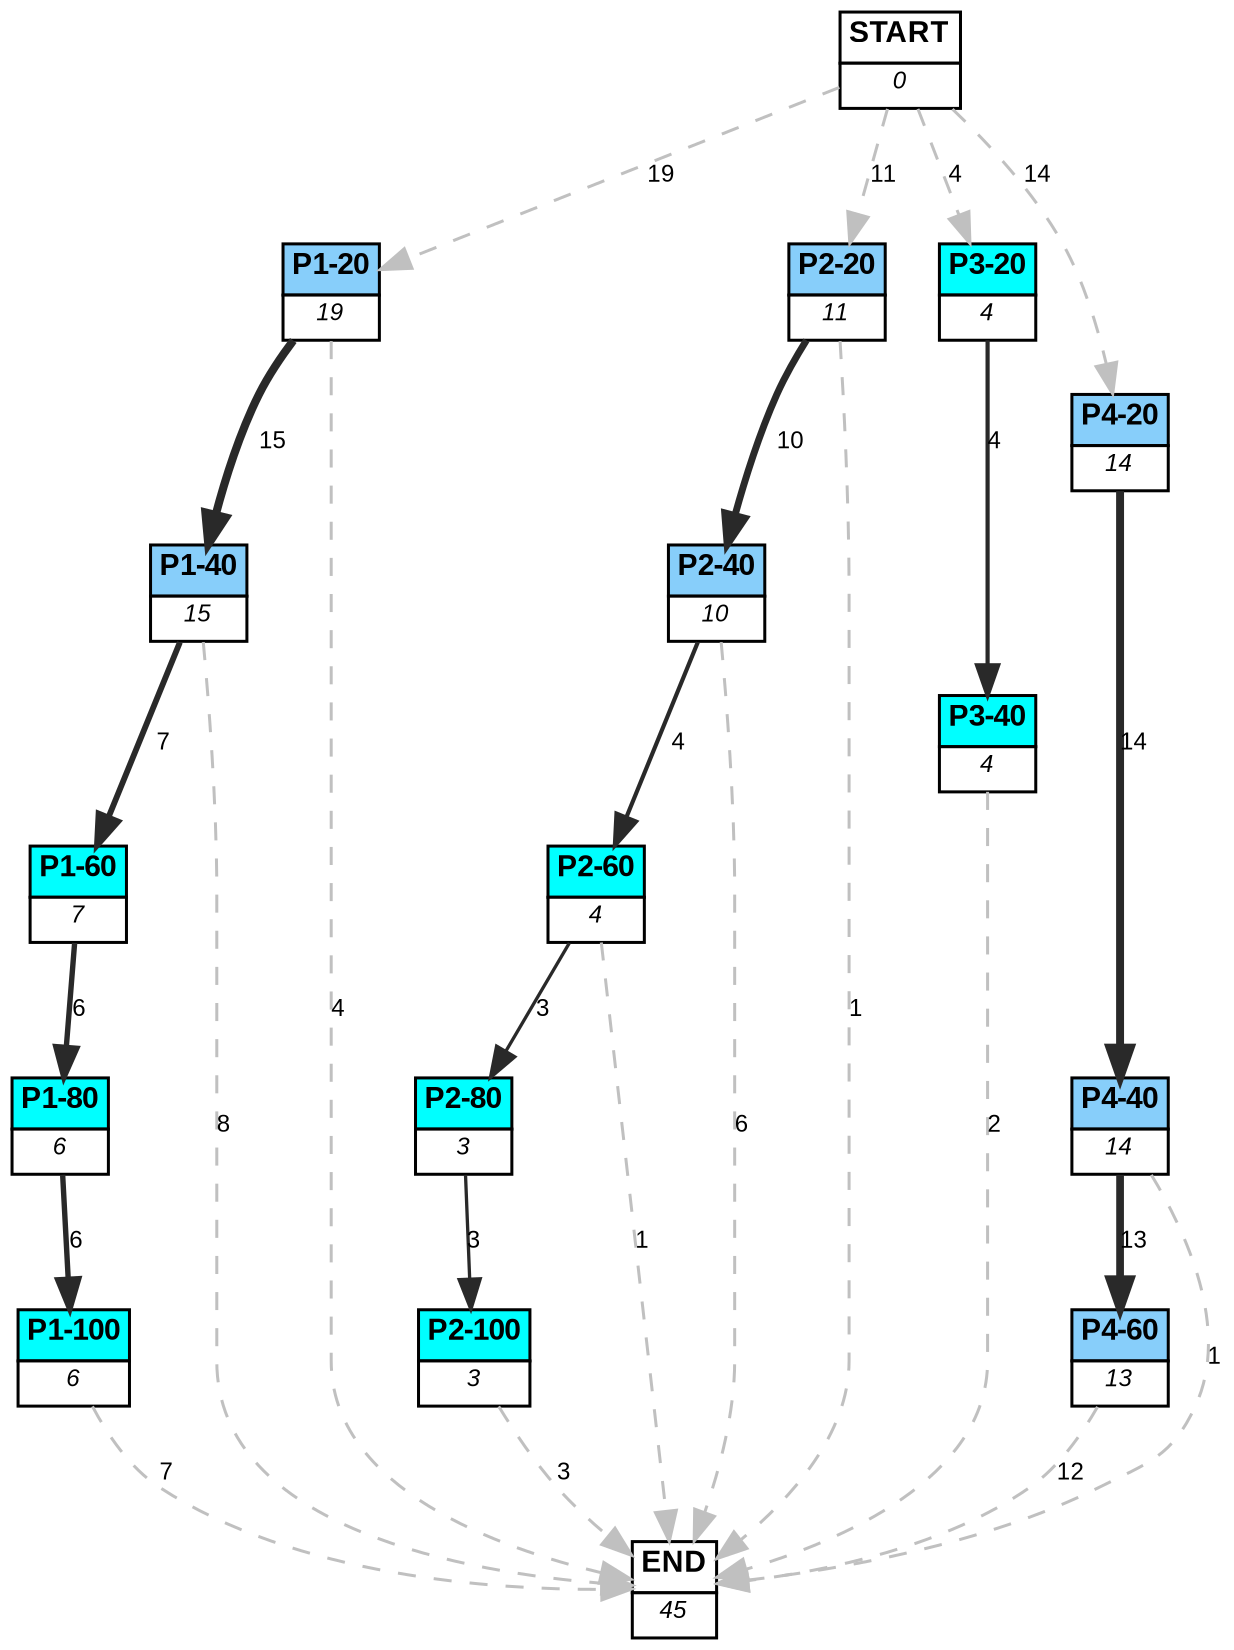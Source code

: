 digraph graphname {
	dpi = 150
	size="16,11!";
	margin = 0;
"P1-20" [shape=plain, label=<<table border="0" cellborder="1" cellspacing="0"><tr><td bgcolor="lightskyblue"><FONT face="Arial" POINT-SIZE="10"><b>P1-20</b></FONT></td></tr><tr><td bgcolor="white"><FONT face="Arial" POINT-SIZE="8"><i>19</i></FONT></td></tr></table>>]
"P2-20" [shape=plain, label=<<table border="0" cellborder="1" cellspacing="0"><tr><td bgcolor="lightskyblue"><FONT face="Arial" POINT-SIZE="10"><b>P2-20</b></FONT></td></tr><tr><td bgcolor="white"><FONT face="Arial" POINT-SIZE="8"><i>11</i></FONT></td></tr></table>>]
"P3-20" [shape=plain, label=<<table border="0" cellborder="1" cellspacing="0"><tr><td bgcolor="aqua"><FONT face="Arial" POINT-SIZE="10"><b>P3-20</b></FONT></td></tr><tr><td bgcolor="white"><FONT face="Arial" POINT-SIZE="8"><i>4</i></FONT></td></tr></table>>]
"P3-40" [shape=plain, label=<<table border="0" cellborder="1" cellspacing="0"><tr><td bgcolor="aqua"><FONT face="Arial" POINT-SIZE="10"><b>P3-40</b></FONT></td></tr><tr><td bgcolor="white"><FONT face="Arial" POINT-SIZE="8"><i>4</i></FONT></td></tr></table>>]
"P1-40" [shape=plain, label=<<table border="0" cellborder="1" cellspacing="0"><tr><td bgcolor="lightskyblue"><FONT face="Arial" POINT-SIZE="10"><b>P1-40</b></FONT></td></tr><tr><td bgcolor="white"><FONT face="Arial" POINT-SIZE="8"><i>15</i></FONT></td></tr></table>>]
"P1-60" [shape=plain, label=<<table border="0" cellborder="1" cellspacing="0"><tr><td bgcolor="aqua"><FONT face="Arial" POINT-SIZE="10"><b>P1-60</b></FONT></td></tr><tr><td bgcolor="white"><FONT face="Arial" POINT-SIZE="8"><i>7</i></FONT></td></tr></table>>]
"P1-100" [shape=plain, label=<<table border="0" cellborder="1" cellspacing="0"><tr><td bgcolor="aqua"><FONT face="Arial" POINT-SIZE="10"><b>P1-100</b></FONT></td></tr><tr><td bgcolor="white"><FONT face="Arial" POINT-SIZE="8"><i>6</i></FONT></td></tr></table>>]
"P1-80" [shape=plain, label=<<table border="0" cellborder="1" cellspacing="0"><tr><td bgcolor="aqua"><FONT face="Arial" POINT-SIZE="10"><b>P1-80</b></FONT></td></tr><tr><td bgcolor="white"><FONT face="Arial" POINT-SIZE="8"><i>6</i></FONT></td></tr></table>>]
"P2-40" [shape=plain, label=<<table border="0" cellborder="1" cellspacing="0"><tr><td bgcolor="lightskyblue"><FONT face="Arial" POINT-SIZE="10"><b>P2-40</b></FONT></td></tr><tr><td bgcolor="white"><FONT face="Arial" POINT-SIZE="8"><i>10</i></FONT></td></tr></table>>]
"P2-60" [shape=plain, label=<<table border="0" cellborder="1" cellspacing="0"><tr><td bgcolor="aqua"><FONT face="Arial" POINT-SIZE="10"><b>P2-60</b></FONT></td></tr><tr><td bgcolor="white"><FONT face="Arial" POINT-SIZE="8"><i>4</i></FONT></td></tr></table>>]
"P2-80" [shape=plain, label=<<table border="0" cellborder="1" cellspacing="0"><tr><td bgcolor="aqua"><FONT face="Arial" POINT-SIZE="10"><b>P2-80</b></FONT></td></tr><tr><td bgcolor="white"><FONT face="Arial" POINT-SIZE="8"><i>3</i></FONT></td></tr></table>>]
"P2-100" [shape=plain, label=<<table border="0" cellborder="1" cellspacing="0"><tr><td bgcolor="aqua"><FONT face="Arial" POINT-SIZE="10"><b>P2-100</b></FONT></td></tr><tr><td bgcolor="white"><FONT face="Arial" POINT-SIZE="8"><i>3</i></FONT></td></tr></table>>]
"P4-20" [shape=plain, label=<<table border="0" cellborder="1" cellspacing="0"><tr><td bgcolor="lightskyblue"><FONT face="Arial" POINT-SIZE="10"><b>P4-20</b></FONT></td></tr><tr><td bgcolor="white"><FONT face="Arial" POINT-SIZE="8"><i>14</i></FONT></td></tr></table>>]
"P4-40" [shape=plain, label=<<table border="0" cellborder="1" cellspacing="0"><tr><td bgcolor="lightskyblue"><FONT face="Arial" POINT-SIZE="10"><b>P4-40</b></FONT></td></tr><tr><td bgcolor="white"><FONT face="Arial" POINT-SIZE="8"><i>14</i></FONT></td></tr></table>>]
"P4-60" [shape=plain, label=<<table border="0" cellborder="1" cellspacing="0"><tr><td bgcolor="lightskyblue"><FONT face="Arial" POINT-SIZE="10"><b>P4-60</b></FONT></td></tr><tr><td bgcolor="white"><FONT face="Arial" POINT-SIZE="8"><i>13</i></FONT></td></tr></table>>]
"START" [shape=plain, label=<<table border="0" cellborder="1" cellspacing="0"><tr><td bgcolor="white"><FONT face="Arial" POINT-SIZE="10"><b>START</b></FONT></td></tr><tr><td bgcolor="white"><FONT face="Arial" POINT-SIZE="8"><i>0</i></FONT></td></tr></table>>]
"END" [shape=plain, label=<<table border="0" cellborder="1" cellspacing="0"><tr><td bgcolor="white"><FONT face="Arial" POINT-SIZE="10"><b>END</b></FONT></td></tr><tr><td bgcolor="white"><FONT face="Arial" POINT-SIZE="8"><i>45</i></FONT></td></tr></table>>]
"P1-20" -> "P1-40" [ color=grey16 penwidth = "2.70805020110221"label ="15" labelfloat=false fontname="Arial" fontsize=8]
"P1-20" -> "END" [ style = dashed color=grey label ="4" labelfloat=false fontname="Arial" fontsize=8]
"P2-20" -> "P2-40" [ color=grey16 penwidth = "2.302585092994046"label ="10" labelfloat=false fontname="Arial" fontsize=8]
"P2-20" -> "END" [ style = dashed color=grey label ="1" labelfloat=false fontname="Arial" fontsize=8]
"P3-20" -> "P3-40" [ color=grey16 penwidth = "1.3862943611198906"label ="4" labelfloat=false fontname="Arial" fontsize=8]
"P3-40" -> "END" [ style = dashed color=grey label ="2" labelfloat=false fontname="Arial" fontsize=8]
"P1-40" -> "P1-60" [ color=grey16 penwidth = "1.9459101490553132"label ="7" labelfloat=false fontname="Arial" fontsize=8]
"P1-40" -> "END" [ style = dashed color=grey label ="8" labelfloat=false fontname="Arial" fontsize=8]
"P1-60" -> "P1-80" [ color=grey16 penwidth = "1.791759469228055"label ="6" labelfloat=false fontname="Arial" fontsize=8]
"P1-100" -> "END" [ style = dashed color=grey label ="7" labelfloat=false fontname="Arial" fontsize=8]
"P1-80" -> "P1-100" [ color=grey16 penwidth = "1.791759469228055"label ="6" labelfloat=false fontname="Arial" fontsize=8]
"P2-40" -> "P2-60" [ color=grey16 penwidth = "1.3862943611198906"label ="4" labelfloat=false fontname="Arial" fontsize=8]
"P2-40" -> "END" [ style = dashed color=grey label ="6" labelfloat=false fontname="Arial" fontsize=8]
"P2-60" -> "P2-80" [ color=grey16 penwidth = "1.0986122886681098"label ="3" labelfloat=false fontname="Arial" fontsize=8]
"P2-60" -> "END" [ style = dashed color=grey label ="1" labelfloat=false fontname="Arial" fontsize=8]
"P2-80" -> "P2-100" [ color=grey16 penwidth = "1.0986122886681098"label ="3" labelfloat=false fontname="Arial" fontsize=8]
"P2-100" -> "END" [ style = dashed color=grey label ="3" labelfloat=false fontname="Arial" fontsize=8]
"P4-20" -> "P4-40" [ color=grey16 penwidth = "2.6390573296152584"label ="14" labelfloat=false fontname="Arial" fontsize=8]
"P4-40" -> "P4-60" [ color=grey16 penwidth = "2.5649493574615367"label ="13" labelfloat=false fontname="Arial" fontsize=8]
"P4-40" -> "END" [ style = dashed color=grey label ="1" labelfloat=false fontname="Arial" fontsize=8]
"P4-60" -> "END" [ style = dashed color=grey label ="12" labelfloat=false fontname="Arial" fontsize=8]
"START" -> "P1-20" [ style = dashed color=grey label ="19" labelfloat=false fontname="Arial" fontsize=8]
"START" -> "P2-20" [ style = dashed color=grey label ="11" labelfloat=false fontname="Arial" fontsize=8]
"START" -> "P3-20" [ style = dashed color=grey label ="4" labelfloat=false fontname="Arial" fontsize=8]
"START" -> "P4-20" [ style = dashed color=grey label ="14" labelfloat=false fontname="Arial" fontsize=8]
}